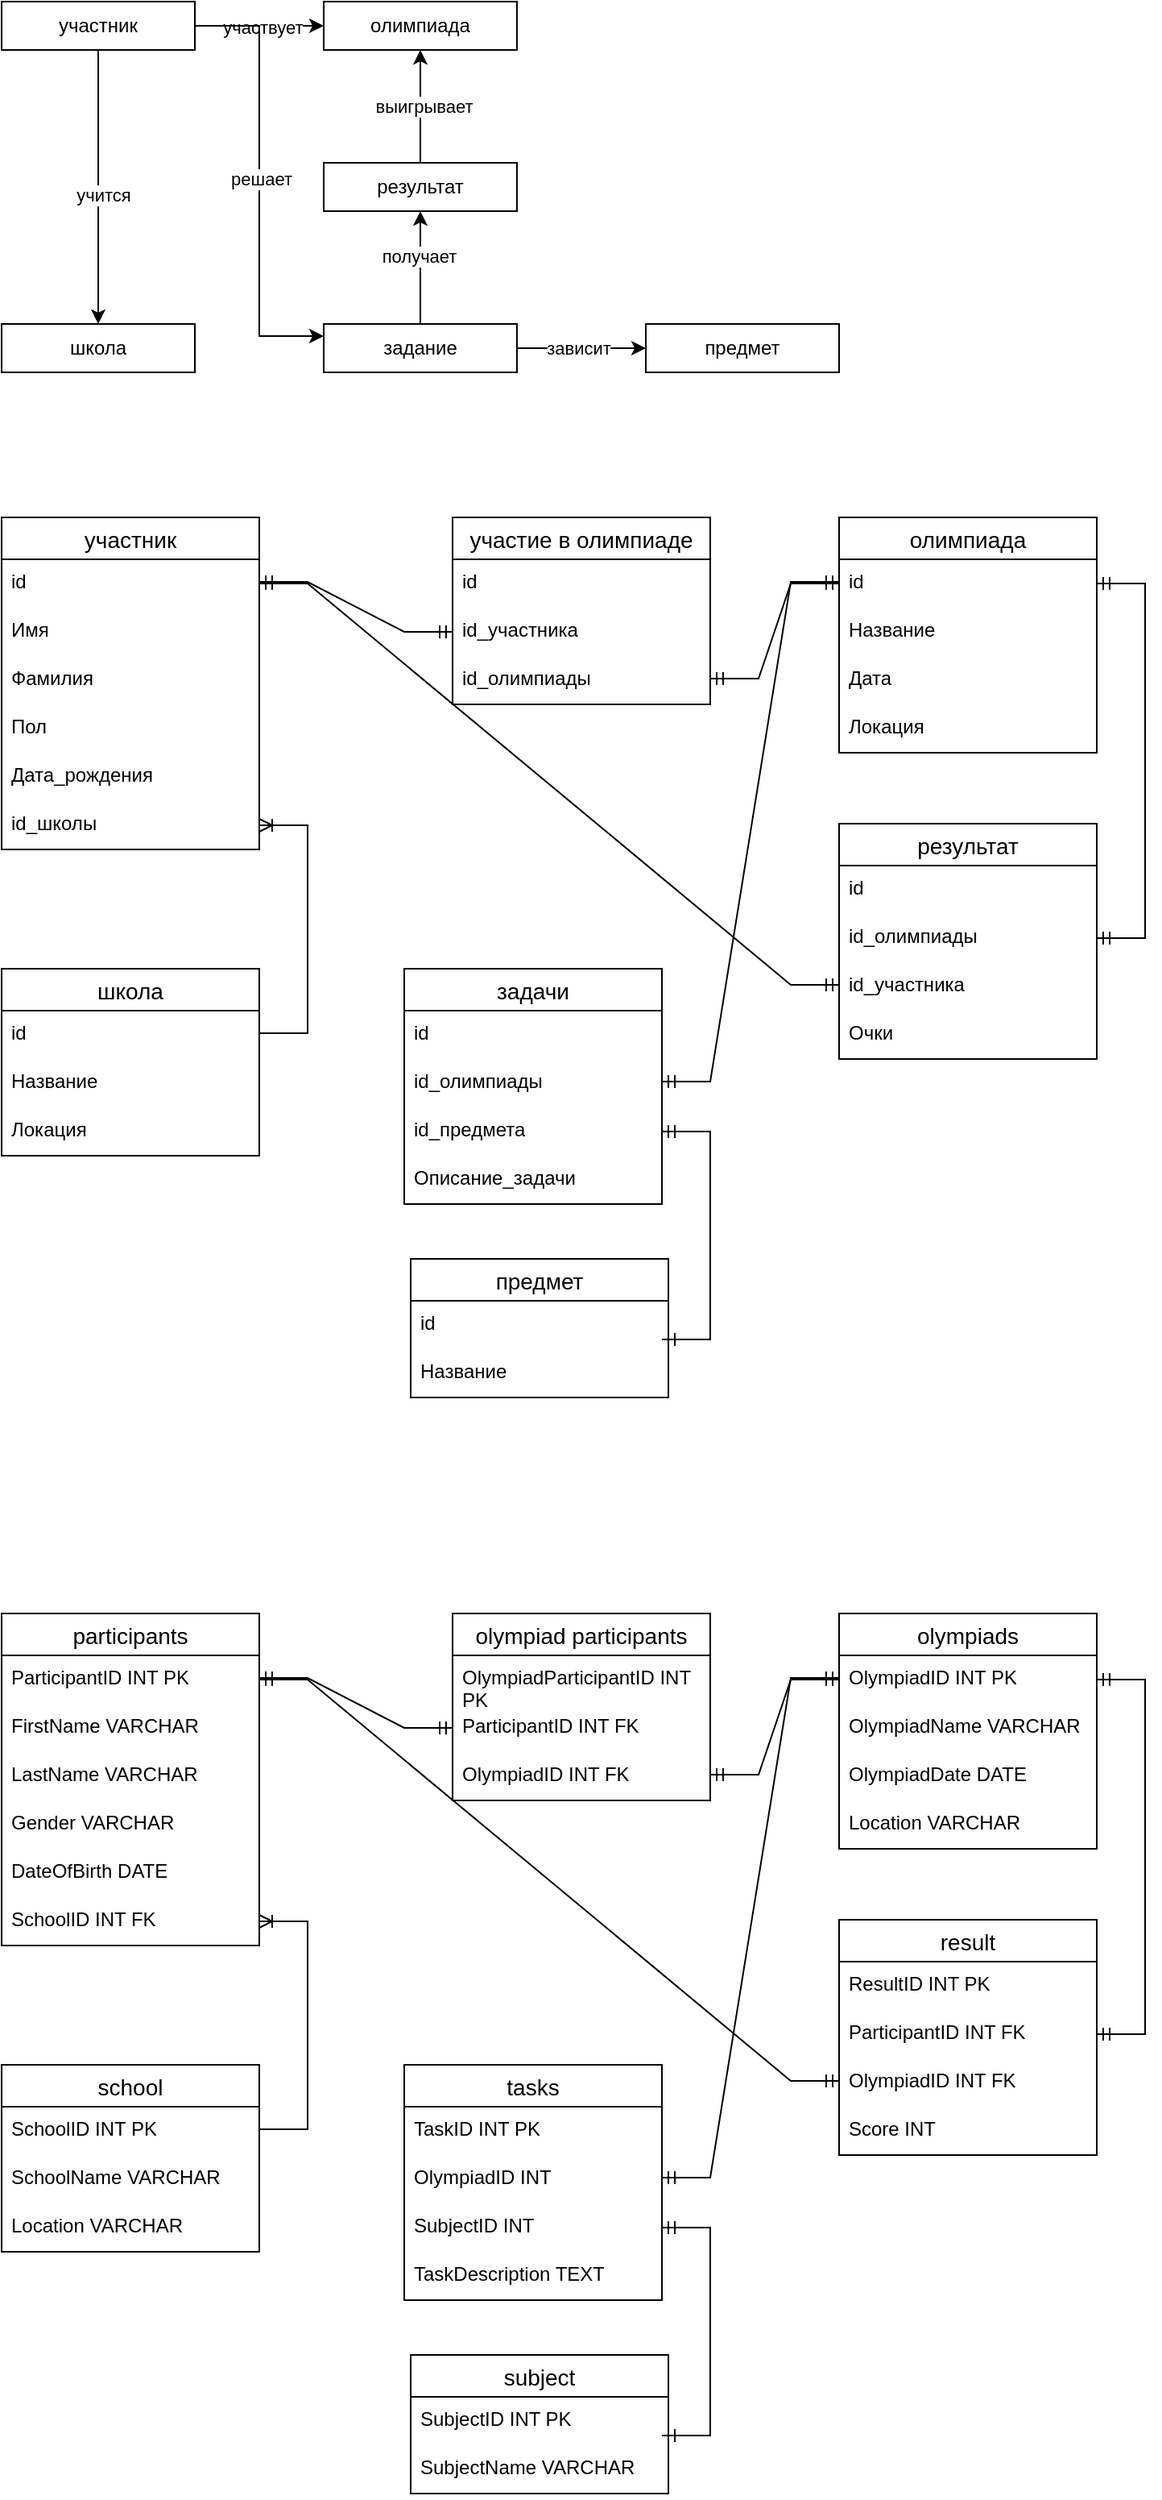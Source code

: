 <mxfile version="23.1.2" type="device">
  <diagram name="Страница — 1" id="LjObUAHS4MkVo4ElMB_0">
    <mxGraphModel dx="808" dy="435" grid="1" gridSize="10" guides="1" tooltips="1" connect="1" arrows="1" fold="1" page="1" pageScale="1" pageWidth="827" pageHeight="1169" math="0" shadow="0">
      <root>
        <mxCell id="0" />
        <mxCell id="1" parent="0" />
        <mxCell id="-zvBbMBCMNew6rsrWVkW-10" style="edgeStyle=orthogonalEdgeStyle;rounded=0;orthogonalLoop=1;jettySize=auto;html=1;entryX=0.5;entryY=0;entryDx=0;entryDy=0;" parent="1" source="-zvBbMBCMNew6rsrWVkW-1" target="-zvBbMBCMNew6rsrWVkW-2" edge="1">
          <mxGeometry relative="1" as="geometry" />
        </mxCell>
        <mxCell id="-zvBbMBCMNew6rsrWVkW-11" value="учится" style="edgeLabel;html=1;align=center;verticalAlign=middle;resizable=0;points=[];" parent="-zvBbMBCMNew6rsrWVkW-10" vertex="1" connectable="0">
          <mxGeometry x="0.056" y="3" relative="1" as="geometry">
            <mxPoint as="offset" />
          </mxGeometry>
        </mxCell>
        <mxCell id="-zvBbMBCMNew6rsrWVkW-12" style="edgeStyle=orthogonalEdgeStyle;rounded=0;orthogonalLoop=1;jettySize=auto;html=1;entryX=0;entryY=0.5;entryDx=0;entryDy=0;" parent="1" source="-zvBbMBCMNew6rsrWVkW-1" target="-zvBbMBCMNew6rsrWVkW-4" edge="1">
          <mxGeometry relative="1" as="geometry" />
        </mxCell>
        <mxCell id="-zvBbMBCMNew6rsrWVkW-13" value="участвует" style="edgeLabel;html=1;align=center;verticalAlign=middle;resizable=0;points=[];" parent="-zvBbMBCMNew6rsrWVkW-12" vertex="1" connectable="0">
          <mxGeometry x="0.045" y="-1" relative="1" as="geometry">
            <mxPoint as="offset" />
          </mxGeometry>
        </mxCell>
        <mxCell id="-zvBbMBCMNew6rsrWVkW-16" style="edgeStyle=orthogonalEdgeStyle;rounded=0;orthogonalLoop=1;jettySize=auto;html=1;entryX=0;entryY=0.25;entryDx=0;entryDy=0;" parent="1" source="-zvBbMBCMNew6rsrWVkW-1" target="-zvBbMBCMNew6rsrWVkW-5" edge="1">
          <mxGeometry relative="1" as="geometry" />
        </mxCell>
        <mxCell id="-zvBbMBCMNew6rsrWVkW-17" value="решает" style="edgeLabel;html=1;align=center;verticalAlign=middle;resizable=0;points=[];" parent="-zvBbMBCMNew6rsrWVkW-16" vertex="1" connectable="0">
          <mxGeometry x="-0.014" y="1" relative="1" as="geometry">
            <mxPoint as="offset" />
          </mxGeometry>
        </mxCell>
        <mxCell id="-zvBbMBCMNew6rsrWVkW-1" value="участник" style="rounded=0;whiteSpace=wrap;html=1;" parent="1" vertex="1">
          <mxGeometry width="120" height="30" as="geometry" />
        </mxCell>
        <mxCell id="-zvBbMBCMNew6rsrWVkW-2" value="школа" style="rounded=0;whiteSpace=wrap;html=1;" parent="1" vertex="1">
          <mxGeometry y="200" width="120" height="30" as="geometry" />
        </mxCell>
        <mxCell id="-zvBbMBCMNew6rsrWVkW-3" value="предмет" style="rounded=0;whiteSpace=wrap;html=1;" parent="1" vertex="1">
          <mxGeometry x="400" y="200" width="120" height="30" as="geometry" />
        </mxCell>
        <mxCell id="-zvBbMBCMNew6rsrWVkW-4" value="олимпиада" style="rounded=0;whiteSpace=wrap;html=1;" parent="1" vertex="1">
          <mxGeometry x="200" width="120" height="30" as="geometry" />
        </mxCell>
        <mxCell id="-zvBbMBCMNew6rsrWVkW-18" style="edgeStyle=orthogonalEdgeStyle;rounded=0;orthogonalLoop=1;jettySize=auto;html=1;entryX=0.5;entryY=1;entryDx=0;entryDy=0;" parent="1" source="-zvBbMBCMNew6rsrWVkW-5" target="-zvBbMBCMNew6rsrWVkW-6" edge="1">
          <mxGeometry relative="1" as="geometry" />
        </mxCell>
        <mxCell id="-zvBbMBCMNew6rsrWVkW-19" value="получает" style="edgeLabel;html=1;align=center;verticalAlign=middle;resizable=0;points=[];" parent="-zvBbMBCMNew6rsrWVkW-18" vertex="1" connectable="0">
          <mxGeometry x="0.208" y="1" relative="1" as="geometry">
            <mxPoint as="offset" />
          </mxGeometry>
        </mxCell>
        <mxCell id="-zvBbMBCMNew6rsrWVkW-22" style="edgeStyle=orthogonalEdgeStyle;rounded=0;orthogonalLoop=1;jettySize=auto;html=1;entryX=0;entryY=0.5;entryDx=0;entryDy=0;" parent="1" source="-zvBbMBCMNew6rsrWVkW-5" target="-zvBbMBCMNew6rsrWVkW-3" edge="1">
          <mxGeometry relative="1" as="geometry" />
        </mxCell>
        <mxCell id="-zvBbMBCMNew6rsrWVkW-23" value="зависит" style="edgeLabel;html=1;align=center;verticalAlign=middle;resizable=0;points=[];" parent="-zvBbMBCMNew6rsrWVkW-22" vertex="1" connectable="0">
          <mxGeometry x="-0.044" relative="1" as="geometry">
            <mxPoint as="offset" />
          </mxGeometry>
        </mxCell>
        <mxCell id="-zvBbMBCMNew6rsrWVkW-5" value="задание" style="rounded=0;whiteSpace=wrap;html=1;" parent="1" vertex="1">
          <mxGeometry x="200" y="200" width="120" height="30" as="geometry" />
        </mxCell>
        <mxCell id="-zvBbMBCMNew6rsrWVkW-20" style="edgeStyle=orthogonalEdgeStyle;rounded=0;orthogonalLoop=1;jettySize=auto;html=1;entryX=0.5;entryY=1;entryDx=0;entryDy=0;" parent="1" source="-zvBbMBCMNew6rsrWVkW-6" target="-zvBbMBCMNew6rsrWVkW-4" edge="1">
          <mxGeometry relative="1" as="geometry" />
        </mxCell>
        <mxCell id="-zvBbMBCMNew6rsrWVkW-21" value="выигрывает" style="edgeLabel;html=1;align=center;verticalAlign=middle;resizable=0;points=[];" parent="-zvBbMBCMNew6rsrWVkW-20" vertex="1" connectable="0">
          <mxGeometry x="0.01" y="-2" relative="1" as="geometry">
            <mxPoint as="offset" />
          </mxGeometry>
        </mxCell>
        <mxCell id="-zvBbMBCMNew6rsrWVkW-6" value="результат" style="rounded=0;whiteSpace=wrap;html=1;" parent="1" vertex="1">
          <mxGeometry x="200" y="100" width="120" height="30" as="geometry" />
        </mxCell>
        <mxCell id="-zvBbMBCMNew6rsrWVkW-27" value="участник" style="swimlane;fontStyle=0;childLayout=stackLayout;horizontal=1;startSize=26;horizontalStack=0;resizeParent=1;resizeParentMax=0;resizeLast=0;collapsible=1;marginBottom=0;align=center;fontSize=14;" parent="1" vertex="1">
          <mxGeometry y="320" width="160" height="206" as="geometry" />
        </mxCell>
        <mxCell id="-zvBbMBCMNew6rsrWVkW-28" value="id" style="text;strokeColor=none;fillColor=none;spacingLeft=4;spacingRight=4;overflow=hidden;rotatable=0;points=[[0,0.5],[1,0.5]];portConstraint=eastwest;fontSize=12;whiteSpace=wrap;html=1;" parent="-zvBbMBCMNew6rsrWVkW-27" vertex="1">
          <mxGeometry y="26" width="160" height="30" as="geometry" />
        </mxCell>
        <mxCell id="-zvBbMBCMNew6rsrWVkW-29" value="Имя" style="text;strokeColor=none;fillColor=none;spacingLeft=4;spacingRight=4;overflow=hidden;rotatable=0;points=[[0,0.5],[1,0.5]];portConstraint=eastwest;fontSize=12;whiteSpace=wrap;html=1;" parent="-zvBbMBCMNew6rsrWVkW-27" vertex="1">
          <mxGeometry y="56" width="160" height="30" as="geometry" />
        </mxCell>
        <mxCell id="-zvBbMBCMNew6rsrWVkW-30" value="Фамилия" style="text;strokeColor=none;fillColor=none;spacingLeft=4;spacingRight=4;overflow=hidden;rotatable=0;points=[[0,0.5],[1,0.5]];portConstraint=eastwest;fontSize=12;whiteSpace=wrap;html=1;" parent="-zvBbMBCMNew6rsrWVkW-27" vertex="1">
          <mxGeometry y="86" width="160" height="30" as="geometry" />
        </mxCell>
        <mxCell id="-zvBbMBCMNew6rsrWVkW-31" value="Пол" style="text;strokeColor=none;fillColor=none;spacingLeft=4;spacingRight=4;overflow=hidden;rotatable=0;points=[[0,0.5],[1,0.5]];portConstraint=eastwest;fontSize=12;whiteSpace=wrap;html=1;" parent="-zvBbMBCMNew6rsrWVkW-27" vertex="1">
          <mxGeometry y="116" width="160" height="30" as="geometry" />
        </mxCell>
        <mxCell id="-zvBbMBCMNew6rsrWVkW-32" value="Дата_рождения" style="text;strokeColor=none;fillColor=none;spacingLeft=4;spacingRight=4;overflow=hidden;rotatable=0;points=[[0,0.5],[1,0.5]];portConstraint=eastwest;fontSize=12;whiteSpace=wrap;html=1;" parent="-zvBbMBCMNew6rsrWVkW-27" vertex="1">
          <mxGeometry y="146" width="160" height="30" as="geometry" />
        </mxCell>
        <mxCell id="-zvBbMBCMNew6rsrWVkW-33" value="id_школы" style="text;strokeColor=none;fillColor=none;spacingLeft=4;spacingRight=4;overflow=hidden;rotatable=0;points=[[0,0.5],[1,0.5]];portConstraint=eastwest;fontSize=12;whiteSpace=wrap;html=1;" parent="-zvBbMBCMNew6rsrWVkW-27" vertex="1">
          <mxGeometry y="176" width="160" height="30" as="geometry" />
        </mxCell>
        <mxCell id="-zvBbMBCMNew6rsrWVkW-34" value="школа" style="swimlane;fontStyle=0;childLayout=stackLayout;horizontal=1;startSize=26;horizontalStack=0;resizeParent=1;resizeParentMax=0;resizeLast=0;collapsible=1;marginBottom=0;align=center;fontSize=14;" parent="1" vertex="1">
          <mxGeometry y="600" width="160" height="116" as="geometry" />
        </mxCell>
        <mxCell id="-zvBbMBCMNew6rsrWVkW-35" value="id" style="text;strokeColor=none;fillColor=none;spacingLeft=4;spacingRight=4;overflow=hidden;rotatable=0;points=[[0,0.5],[1,0.5]];portConstraint=eastwest;fontSize=12;whiteSpace=wrap;html=1;" parent="-zvBbMBCMNew6rsrWVkW-34" vertex="1">
          <mxGeometry y="26" width="160" height="30" as="geometry" />
        </mxCell>
        <mxCell id="-zvBbMBCMNew6rsrWVkW-36" value="Название" style="text;strokeColor=none;fillColor=none;spacingLeft=4;spacingRight=4;overflow=hidden;rotatable=0;points=[[0,0.5],[1,0.5]];portConstraint=eastwest;fontSize=12;whiteSpace=wrap;html=1;" parent="-zvBbMBCMNew6rsrWVkW-34" vertex="1">
          <mxGeometry y="56" width="160" height="30" as="geometry" />
        </mxCell>
        <mxCell id="-zvBbMBCMNew6rsrWVkW-37" value="Локация" style="text;strokeColor=none;fillColor=none;spacingLeft=4;spacingRight=4;overflow=hidden;rotatable=0;points=[[0,0.5],[1,0.5]];portConstraint=eastwest;fontSize=12;whiteSpace=wrap;html=1;" parent="-zvBbMBCMNew6rsrWVkW-34" vertex="1">
          <mxGeometry y="86" width="160" height="30" as="geometry" />
        </mxCell>
        <mxCell id="-zvBbMBCMNew6rsrWVkW-38" value="" style="edgeStyle=entityRelationEdgeStyle;fontSize=12;html=1;endArrow=ERoneToMany;rounded=0;entryX=1;entryY=0.5;entryDx=0;entryDy=0;" parent="1" target="-zvBbMBCMNew6rsrWVkW-33" edge="1">
          <mxGeometry width="100" height="100" relative="1" as="geometry">
            <mxPoint x="160" y="640" as="sourcePoint" />
            <mxPoint x="260" y="540" as="targetPoint" />
          </mxGeometry>
        </mxCell>
        <mxCell id="-zvBbMBCMNew6rsrWVkW-39" value="участие в олимпиаде" style="swimlane;fontStyle=0;childLayout=stackLayout;horizontal=1;startSize=26;horizontalStack=0;resizeParent=1;resizeParentMax=0;resizeLast=0;collapsible=1;marginBottom=0;align=center;fontSize=14;" parent="1" vertex="1">
          <mxGeometry x="280" y="320" width="160" height="116" as="geometry" />
        </mxCell>
        <mxCell id="-zvBbMBCMNew6rsrWVkW-40" value="id" style="text;strokeColor=none;fillColor=none;spacingLeft=4;spacingRight=4;overflow=hidden;rotatable=0;points=[[0,0.5],[1,0.5]];portConstraint=eastwest;fontSize=12;whiteSpace=wrap;html=1;" parent="-zvBbMBCMNew6rsrWVkW-39" vertex="1">
          <mxGeometry y="26" width="160" height="30" as="geometry" />
        </mxCell>
        <mxCell id="-zvBbMBCMNew6rsrWVkW-41" value="id_участника" style="text;strokeColor=none;fillColor=none;spacingLeft=4;spacingRight=4;overflow=hidden;rotatable=0;points=[[0,0.5],[1,0.5]];portConstraint=eastwest;fontSize=12;whiteSpace=wrap;html=1;" parent="-zvBbMBCMNew6rsrWVkW-39" vertex="1">
          <mxGeometry y="56" width="160" height="30" as="geometry" />
        </mxCell>
        <mxCell id="-zvBbMBCMNew6rsrWVkW-42" value="id_олимпиады" style="text;strokeColor=none;fillColor=none;spacingLeft=4;spacingRight=4;overflow=hidden;rotatable=0;points=[[0,0.5],[1,0.5]];portConstraint=eastwest;fontSize=12;whiteSpace=wrap;html=1;" parent="-zvBbMBCMNew6rsrWVkW-39" vertex="1">
          <mxGeometry y="86" width="160" height="30" as="geometry" />
        </mxCell>
        <mxCell id="-zvBbMBCMNew6rsrWVkW-43" value="" style="edgeStyle=entityRelationEdgeStyle;fontSize=12;html=1;endArrow=ERmandOne;startArrow=ERmandOne;rounded=0;entryX=0;entryY=0.5;entryDx=0;entryDy=0;" parent="1" target="-zvBbMBCMNew6rsrWVkW-41" edge="1">
          <mxGeometry width="100" height="100" relative="1" as="geometry">
            <mxPoint x="160" y="360" as="sourcePoint" />
            <mxPoint x="260" y="260" as="targetPoint" />
            <Array as="points">
              <mxPoint x="180" y="320" />
            </Array>
          </mxGeometry>
        </mxCell>
        <mxCell id="-zvBbMBCMNew6rsrWVkW-44" value="олимпиада" style="swimlane;fontStyle=0;childLayout=stackLayout;horizontal=1;startSize=26;horizontalStack=0;resizeParent=1;resizeParentMax=0;resizeLast=0;collapsible=1;marginBottom=0;align=center;fontSize=14;" parent="1" vertex="1">
          <mxGeometry x="520" y="320" width="160" height="146" as="geometry" />
        </mxCell>
        <mxCell id="-zvBbMBCMNew6rsrWVkW-45" value="id" style="text;strokeColor=none;fillColor=none;spacingLeft=4;spacingRight=4;overflow=hidden;rotatable=0;points=[[0,0.5],[1,0.5]];portConstraint=eastwest;fontSize=12;whiteSpace=wrap;html=1;" parent="-zvBbMBCMNew6rsrWVkW-44" vertex="1">
          <mxGeometry y="26" width="160" height="30" as="geometry" />
        </mxCell>
        <mxCell id="-zvBbMBCMNew6rsrWVkW-46" value="Название" style="text;strokeColor=none;fillColor=none;spacingLeft=4;spacingRight=4;overflow=hidden;rotatable=0;points=[[0,0.5],[1,0.5]];portConstraint=eastwest;fontSize=12;whiteSpace=wrap;html=1;" parent="-zvBbMBCMNew6rsrWVkW-44" vertex="1">
          <mxGeometry y="56" width="160" height="30" as="geometry" />
        </mxCell>
        <mxCell id="-zvBbMBCMNew6rsrWVkW-47" value="Дата" style="text;strokeColor=none;fillColor=none;spacingLeft=4;spacingRight=4;overflow=hidden;rotatable=0;points=[[0,0.5],[1,0.5]];portConstraint=eastwest;fontSize=12;whiteSpace=wrap;html=1;" parent="-zvBbMBCMNew6rsrWVkW-44" vertex="1">
          <mxGeometry y="86" width="160" height="30" as="geometry" />
        </mxCell>
        <mxCell id="-zvBbMBCMNew6rsrWVkW-48" value="Локация" style="text;strokeColor=none;fillColor=none;spacingLeft=4;spacingRight=4;overflow=hidden;rotatable=0;points=[[0,0.5],[1,0.5]];portConstraint=eastwest;fontSize=12;whiteSpace=wrap;html=1;" parent="-zvBbMBCMNew6rsrWVkW-44" vertex="1">
          <mxGeometry y="116" width="160" height="30" as="geometry" />
        </mxCell>
        <mxCell id="-zvBbMBCMNew6rsrWVkW-49" value="" style="edgeStyle=entityRelationEdgeStyle;fontSize=12;html=1;endArrow=ERmandOne;startArrow=ERmandOne;rounded=0;entryX=0;entryY=0.5;entryDx=0;entryDy=0;" parent="1" target="-zvBbMBCMNew6rsrWVkW-45" edge="1">
          <mxGeometry width="100" height="100" relative="1" as="geometry">
            <mxPoint x="440" y="420" as="sourcePoint" />
            <mxPoint x="540" y="320" as="targetPoint" />
          </mxGeometry>
        </mxCell>
        <mxCell id="-zvBbMBCMNew6rsrWVkW-50" value="результат" style="swimlane;fontStyle=0;childLayout=stackLayout;horizontal=1;startSize=26;horizontalStack=0;resizeParent=1;resizeParentMax=0;resizeLast=0;collapsible=1;marginBottom=0;align=center;fontSize=14;" parent="1" vertex="1">
          <mxGeometry x="520" y="510" width="160" height="146" as="geometry" />
        </mxCell>
        <mxCell id="-zvBbMBCMNew6rsrWVkW-51" value="id" style="text;strokeColor=none;fillColor=none;spacingLeft=4;spacingRight=4;overflow=hidden;rotatable=0;points=[[0,0.5],[1,0.5]];portConstraint=eastwest;fontSize=12;whiteSpace=wrap;html=1;" parent="-zvBbMBCMNew6rsrWVkW-50" vertex="1">
          <mxGeometry y="26" width="160" height="30" as="geometry" />
        </mxCell>
        <mxCell id="-zvBbMBCMNew6rsrWVkW-52" value="id_олимпиады" style="text;strokeColor=none;fillColor=none;spacingLeft=4;spacingRight=4;overflow=hidden;rotatable=0;points=[[0,0.5],[1,0.5]];portConstraint=eastwest;fontSize=12;whiteSpace=wrap;html=1;" parent="-zvBbMBCMNew6rsrWVkW-50" vertex="1">
          <mxGeometry y="56" width="160" height="30" as="geometry" />
        </mxCell>
        <mxCell id="-zvBbMBCMNew6rsrWVkW-53" value="id_участника" style="text;strokeColor=none;fillColor=none;spacingLeft=4;spacingRight=4;overflow=hidden;rotatable=0;points=[[0,0.5],[1,0.5]];portConstraint=eastwest;fontSize=12;whiteSpace=wrap;html=1;" parent="-zvBbMBCMNew6rsrWVkW-50" vertex="1">
          <mxGeometry y="86" width="160" height="30" as="geometry" />
        </mxCell>
        <mxCell id="-zvBbMBCMNew6rsrWVkW-54" value="Очки" style="text;strokeColor=none;fillColor=none;spacingLeft=4;spacingRight=4;overflow=hidden;rotatable=0;points=[[0,0.5],[1,0.5]];portConstraint=eastwest;fontSize=12;whiteSpace=wrap;html=1;" parent="-zvBbMBCMNew6rsrWVkW-50" vertex="1">
          <mxGeometry y="116" width="160" height="30" as="geometry" />
        </mxCell>
        <mxCell id="-zvBbMBCMNew6rsrWVkW-56" value="" style="edgeStyle=entityRelationEdgeStyle;fontSize=12;html=1;endArrow=ERmandOne;startArrow=ERmandOne;rounded=0;entryX=1;entryY=0.5;entryDx=0;entryDy=0;exitX=1;exitY=0.5;exitDx=0;exitDy=0;" parent="1" source="-zvBbMBCMNew6rsrWVkW-52" target="-zvBbMBCMNew6rsrWVkW-45" edge="1">
          <mxGeometry width="100" height="100" relative="1" as="geometry">
            <mxPoint x="680" y="550" as="sourcePoint" />
            <mxPoint x="780" y="450" as="targetPoint" />
          </mxGeometry>
        </mxCell>
        <mxCell id="-zvBbMBCMNew6rsrWVkW-57" value="" style="edgeStyle=entityRelationEdgeStyle;fontSize=12;html=1;endArrow=ERmandOne;startArrow=ERmandOne;rounded=0;exitX=1;exitY=0.5;exitDx=0;exitDy=0;" parent="1" source="-zvBbMBCMNew6rsrWVkW-28" edge="1">
          <mxGeometry width="100" height="100" relative="1" as="geometry">
            <mxPoint x="210" y="460" as="sourcePoint" />
            <mxPoint x="520" y="610" as="targetPoint" />
          </mxGeometry>
        </mxCell>
        <mxCell id="-zvBbMBCMNew6rsrWVkW-58" value="задачи" style="swimlane;fontStyle=0;childLayout=stackLayout;horizontal=1;startSize=26;horizontalStack=0;resizeParent=1;resizeParentMax=0;resizeLast=0;collapsible=1;marginBottom=0;align=center;fontSize=14;" parent="1" vertex="1">
          <mxGeometry x="250" y="600" width="160" height="146" as="geometry" />
        </mxCell>
        <mxCell id="-zvBbMBCMNew6rsrWVkW-59" value="id" style="text;strokeColor=none;fillColor=none;spacingLeft=4;spacingRight=4;overflow=hidden;rotatable=0;points=[[0,0.5],[1,0.5]];portConstraint=eastwest;fontSize=12;whiteSpace=wrap;html=1;" parent="-zvBbMBCMNew6rsrWVkW-58" vertex="1">
          <mxGeometry y="26" width="160" height="30" as="geometry" />
        </mxCell>
        <mxCell id="-zvBbMBCMNew6rsrWVkW-60" value="id_олимпиады" style="text;strokeColor=none;fillColor=none;spacingLeft=4;spacingRight=4;overflow=hidden;rotatable=0;points=[[0,0.5],[1,0.5]];portConstraint=eastwest;fontSize=12;whiteSpace=wrap;html=1;" parent="-zvBbMBCMNew6rsrWVkW-58" vertex="1">
          <mxGeometry y="56" width="160" height="30" as="geometry" />
        </mxCell>
        <mxCell id="-zvBbMBCMNew6rsrWVkW-61" value="id_предмета" style="text;strokeColor=none;fillColor=none;spacingLeft=4;spacingRight=4;overflow=hidden;rotatable=0;points=[[0,0.5],[1,0.5]];portConstraint=eastwest;fontSize=12;whiteSpace=wrap;html=1;" parent="-zvBbMBCMNew6rsrWVkW-58" vertex="1">
          <mxGeometry y="86" width="160" height="30" as="geometry" />
        </mxCell>
        <mxCell id="-zvBbMBCMNew6rsrWVkW-62" value="Описание_задачи" style="text;strokeColor=none;fillColor=none;spacingLeft=4;spacingRight=4;overflow=hidden;rotatable=0;points=[[0,0.5],[1,0.5]];portConstraint=eastwest;fontSize=12;whiteSpace=wrap;html=1;" parent="-zvBbMBCMNew6rsrWVkW-58" vertex="1">
          <mxGeometry y="116" width="160" height="30" as="geometry" />
        </mxCell>
        <mxCell id="-zvBbMBCMNew6rsrWVkW-63" value="предмет" style="swimlane;fontStyle=0;childLayout=stackLayout;horizontal=1;startSize=26;horizontalStack=0;resizeParent=1;resizeParentMax=0;resizeLast=0;collapsible=1;marginBottom=0;align=center;fontSize=14;absoluteArcSize=0;noLabel=0;portConstraintRotation=0;snapToPoint=0;backgroundOutline=0;autosize=0;treeFolding=0;treeMoving=0;moveCells=0;enumerate=0;glass=0;flipH=0;flipV=0;rounded=0;fixDash=0;shadow=0;" parent="1" vertex="1">
          <mxGeometry x="254" y="780" width="160" height="86" as="geometry" />
        </mxCell>
        <mxCell id="-zvBbMBCMNew6rsrWVkW-64" value="id" style="text;strokeColor=none;fillColor=none;spacingLeft=4;spacingRight=4;overflow=hidden;rotatable=0;points=[[0,0.5],[1,0.5]];portConstraint=eastwest;fontSize=12;whiteSpace=wrap;html=1;" parent="-zvBbMBCMNew6rsrWVkW-63" vertex="1">
          <mxGeometry y="26" width="160" height="30" as="geometry" />
        </mxCell>
        <mxCell id="-zvBbMBCMNew6rsrWVkW-65" value="Название" style="text;strokeColor=none;fillColor=none;spacingLeft=4;spacingRight=4;overflow=hidden;rotatable=0;points=[[0,0.5],[1,0.5]];portConstraint=eastwest;fontSize=12;whiteSpace=wrap;html=1;" parent="-zvBbMBCMNew6rsrWVkW-63" vertex="1">
          <mxGeometry y="56" width="160" height="30" as="geometry" />
        </mxCell>
        <mxCell id="-zvBbMBCMNew6rsrWVkW-67" value="" style="edgeStyle=entityRelationEdgeStyle;fontSize=12;html=1;endArrow=ERmandOne;startArrow=ERmandOne;rounded=0;entryX=1;entryY=0.5;entryDx=0;entryDy=0;" parent="1" target="-zvBbMBCMNew6rsrWVkW-61" edge="1">
          <mxGeometry width="100" height="100" relative="1" as="geometry">
            <mxPoint x="410" y="830" as="sourcePoint" />
            <mxPoint x="510" y="730" as="targetPoint" />
          </mxGeometry>
        </mxCell>
        <mxCell id="-zvBbMBCMNew6rsrWVkW-68" value="" style="edgeStyle=entityRelationEdgeStyle;fontSize=12;html=1;endArrow=ERmandOne;startArrow=ERmandOne;rounded=0;" parent="1" edge="1">
          <mxGeometry width="100" height="100" relative="1" as="geometry">
            <mxPoint x="410" y="670" as="sourcePoint" />
            <mxPoint x="520" y="360" as="targetPoint" />
          </mxGeometry>
        </mxCell>
        <mxCell id="zCnLOD8qJ7LbZl7g0fxA-56" value="participants" style="swimlane;fontStyle=0;childLayout=stackLayout;horizontal=1;startSize=26;horizontalStack=0;resizeParent=1;resizeParentMax=0;resizeLast=0;collapsible=1;marginBottom=0;align=center;fontSize=14;" vertex="1" parent="1">
          <mxGeometry y="1000" width="160" height="206" as="geometry" />
        </mxCell>
        <mxCell id="zCnLOD8qJ7LbZl7g0fxA-57" value="ParticipantID INT PK" style="text;strokeColor=none;fillColor=none;spacingLeft=4;spacingRight=4;overflow=hidden;rotatable=0;points=[[0,0.5],[1,0.5]];portConstraint=eastwest;fontSize=12;whiteSpace=wrap;html=1;" vertex="1" parent="zCnLOD8qJ7LbZl7g0fxA-56">
          <mxGeometry y="26" width="160" height="30" as="geometry" />
        </mxCell>
        <mxCell id="zCnLOD8qJ7LbZl7g0fxA-58" value="FirstName VARCHAR" style="text;strokeColor=none;fillColor=none;spacingLeft=4;spacingRight=4;overflow=hidden;rotatable=0;points=[[0,0.5],[1,0.5]];portConstraint=eastwest;fontSize=12;whiteSpace=wrap;html=1;" vertex="1" parent="zCnLOD8qJ7LbZl7g0fxA-56">
          <mxGeometry y="56" width="160" height="30" as="geometry" />
        </mxCell>
        <mxCell id="zCnLOD8qJ7LbZl7g0fxA-59" value="LastName VARCHAR" style="text;strokeColor=none;fillColor=none;spacingLeft=4;spacingRight=4;overflow=hidden;rotatable=0;points=[[0,0.5],[1,0.5]];portConstraint=eastwest;fontSize=12;whiteSpace=wrap;html=1;" vertex="1" parent="zCnLOD8qJ7LbZl7g0fxA-56">
          <mxGeometry y="86" width="160" height="30" as="geometry" />
        </mxCell>
        <mxCell id="zCnLOD8qJ7LbZl7g0fxA-60" value="Gender VARCHAR" style="text;strokeColor=none;fillColor=none;spacingLeft=4;spacingRight=4;overflow=hidden;rotatable=0;points=[[0,0.5],[1,0.5]];portConstraint=eastwest;fontSize=12;whiteSpace=wrap;html=1;" vertex="1" parent="zCnLOD8qJ7LbZl7g0fxA-56">
          <mxGeometry y="116" width="160" height="30" as="geometry" />
        </mxCell>
        <mxCell id="zCnLOD8qJ7LbZl7g0fxA-61" value="DateOfBirth DATE" style="text;strokeColor=none;fillColor=none;spacingLeft=4;spacingRight=4;overflow=hidden;rotatable=0;points=[[0,0.5],[1,0.5]];portConstraint=eastwest;fontSize=12;whiteSpace=wrap;html=1;" vertex="1" parent="zCnLOD8qJ7LbZl7g0fxA-56">
          <mxGeometry y="146" width="160" height="30" as="geometry" />
        </mxCell>
        <mxCell id="zCnLOD8qJ7LbZl7g0fxA-62" value="SchoolID INT FK" style="text;strokeColor=none;fillColor=none;spacingLeft=4;spacingRight=4;overflow=hidden;rotatable=0;points=[[0,0.5],[1,0.5]];portConstraint=eastwest;fontSize=12;whiteSpace=wrap;html=1;" vertex="1" parent="zCnLOD8qJ7LbZl7g0fxA-56">
          <mxGeometry y="176" width="160" height="30" as="geometry" />
        </mxCell>
        <mxCell id="zCnLOD8qJ7LbZl7g0fxA-63" value="school" style="swimlane;fontStyle=0;childLayout=stackLayout;horizontal=1;startSize=26;horizontalStack=0;resizeParent=1;resizeParentMax=0;resizeLast=0;collapsible=1;marginBottom=0;align=center;fontSize=14;" vertex="1" parent="1">
          <mxGeometry y="1280" width="160" height="116" as="geometry" />
        </mxCell>
        <mxCell id="zCnLOD8qJ7LbZl7g0fxA-64" value="SchoolID INT PK" style="text;strokeColor=none;fillColor=none;spacingLeft=4;spacingRight=4;overflow=hidden;rotatable=0;points=[[0,0.5],[1,0.5]];portConstraint=eastwest;fontSize=12;whiteSpace=wrap;html=1;" vertex="1" parent="zCnLOD8qJ7LbZl7g0fxA-63">
          <mxGeometry y="26" width="160" height="30" as="geometry" />
        </mxCell>
        <mxCell id="zCnLOD8qJ7LbZl7g0fxA-65" value="SchoolName VARCHAR" style="text;strokeColor=none;fillColor=none;spacingLeft=4;spacingRight=4;overflow=hidden;rotatable=0;points=[[0,0.5],[1,0.5]];portConstraint=eastwest;fontSize=12;whiteSpace=wrap;html=1;" vertex="1" parent="zCnLOD8qJ7LbZl7g0fxA-63">
          <mxGeometry y="56" width="160" height="30" as="geometry" />
        </mxCell>
        <mxCell id="zCnLOD8qJ7LbZl7g0fxA-66" value="Location VARCHAR" style="text;strokeColor=none;fillColor=none;spacingLeft=4;spacingRight=4;overflow=hidden;rotatable=0;points=[[0,0.5],[1,0.5]];portConstraint=eastwest;fontSize=12;whiteSpace=wrap;html=1;" vertex="1" parent="zCnLOD8qJ7LbZl7g0fxA-63">
          <mxGeometry y="86" width="160" height="30" as="geometry" />
        </mxCell>
        <mxCell id="zCnLOD8qJ7LbZl7g0fxA-67" value="" style="edgeStyle=entityRelationEdgeStyle;fontSize=12;html=1;endArrow=ERoneToMany;rounded=0;entryX=1;entryY=0.5;entryDx=0;entryDy=0;" edge="1" parent="1" target="zCnLOD8qJ7LbZl7g0fxA-62">
          <mxGeometry width="100" height="100" relative="1" as="geometry">
            <mxPoint x="160" y="1320" as="sourcePoint" />
            <mxPoint x="260" y="1220" as="targetPoint" />
          </mxGeometry>
        </mxCell>
        <mxCell id="zCnLOD8qJ7LbZl7g0fxA-68" value="olympiad participants" style="swimlane;fontStyle=0;childLayout=stackLayout;horizontal=1;startSize=26;horizontalStack=0;resizeParent=1;resizeParentMax=0;resizeLast=0;collapsible=1;marginBottom=0;align=center;fontSize=14;" vertex="1" parent="1">
          <mxGeometry x="280" y="1000" width="160" height="116" as="geometry" />
        </mxCell>
        <mxCell id="zCnLOD8qJ7LbZl7g0fxA-69" value="OlympiadParticipantID INT PK" style="text;strokeColor=none;fillColor=none;spacingLeft=4;spacingRight=4;overflow=hidden;rotatable=0;points=[[0,0.5],[1,0.5]];portConstraint=eastwest;fontSize=12;whiteSpace=wrap;html=1;" vertex="1" parent="zCnLOD8qJ7LbZl7g0fxA-68">
          <mxGeometry y="26" width="160" height="30" as="geometry" />
        </mxCell>
        <mxCell id="zCnLOD8qJ7LbZl7g0fxA-70" value="ParticipantID INT FK" style="text;strokeColor=none;fillColor=none;spacingLeft=4;spacingRight=4;overflow=hidden;rotatable=0;points=[[0,0.5],[1,0.5]];portConstraint=eastwest;fontSize=12;whiteSpace=wrap;html=1;" vertex="1" parent="zCnLOD8qJ7LbZl7g0fxA-68">
          <mxGeometry y="56" width="160" height="30" as="geometry" />
        </mxCell>
        <mxCell id="zCnLOD8qJ7LbZl7g0fxA-71" value="OlympiadID INT FK" style="text;strokeColor=none;fillColor=none;spacingLeft=4;spacingRight=4;overflow=hidden;rotatable=0;points=[[0,0.5],[1,0.5]];portConstraint=eastwest;fontSize=12;whiteSpace=wrap;html=1;" vertex="1" parent="zCnLOD8qJ7LbZl7g0fxA-68">
          <mxGeometry y="86" width="160" height="30" as="geometry" />
        </mxCell>
        <mxCell id="zCnLOD8qJ7LbZl7g0fxA-72" value="" style="edgeStyle=entityRelationEdgeStyle;fontSize=12;html=1;endArrow=ERmandOne;startArrow=ERmandOne;rounded=0;entryX=0;entryY=0.5;entryDx=0;entryDy=0;" edge="1" parent="1" target="zCnLOD8qJ7LbZl7g0fxA-70">
          <mxGeometry width="100" height="100" relative="1" as="geometry">
            <mxPoint x="160" y="1040" as="sourcePoint" />
            <mxPoint x="260" y="940" as="targetPoint" />
            <Array as="points">
              <mxPoint x="180" y="1000" />
            </Array>
          </mxGeometry>
        </mxCell>
        <mxCell id="zCnLOD8qJ7LbZl7g0fxA-73" value="olympiads" style="swimlane;fontStyle=0;childLayout=stackLayout;horizontal=1;startSize=26;horizontalStack=0;resizeParent=1;resizeParentMax=0;resizeLast=0;collapsible=1;marginBottom=0;align=center;fontSize=14;" vertex="1" parent="1">
          <mxGeometry x="520" y="1000" width="160" height="146" as="geometry" />
        </mxCell>
        <mxCell id="zCnLOD8qJ7LbZl7g0fxA-74" value="OlympiadID INT PK" style="text;strokeColor=none;fillColor=none;spacingLeft=4;spacingRight=4;overflow=hidden;rotatable=0;points=[[0,0.5],[1,0.5]];portConstraint=eastwest;fontSize=12;whiteSpace=wrap;html=1;" vertex="1" parent="zCnLOD8qJ7LbZl7g0fxA-73">
          <mxGeometry y="26" width="160" height="30" as="geometry" />
        </mxCell>
        <mxCell id="zCnLOD8qJ7LbZl7g0fxA-75" value="OlympiadName VARCHAR" style="text;strokeColor=none;fillColor=none;spacingLeft=4;spacingRight=4;overflow=hidden;rotatable=0;points=[[0,0.5],[1,0.5]];portConstraint=eastwest;fontSize=12;whiteSpace=wrap;html=1;" vertex="1" parent="zCnLOD8qJ7LbZl7g0fxA-73">
          <mxGeometry y="56" width="160" height="30" as="geometry" />
        </mxCell>
        <mxCell id="zCnLOD8qJ7LbZl7g0fxA-76" value="OlympiadDate DATE" style="text;strokeColor=none;fillColor=none;spacingLeft=4;spacingRight=4;overflow=hidden;rotatable=0;points=[[0,0.5],[1,0.5]];portConstraint=eastwest;fontSize=12;whiteSpace=wrap;html=1;" vertex="1" parent="zCnLOD8qJ7LbZl7g0fxA-73">
          <mxGeometry y="86" width="160" height="30" as="geometry" />
        </mxCell>
        <mxCell id="zCnLOD8qJ7LbZl7g0fxA-77" value="Location VARCHAR" style="text;strokeColor=none;fillColor=none;spacingLeft=4;spacingRight=4;overflow=hidden;rotatable=0;points=[[0,0.5],[1,0.5]];portConstraint=eastwest;fontSize=12;whiteSpace=wrap;html=1;" vertex="1" parent="zCnLOD8qJ7LbZl7g0fxA-73">
          <mxGeometry y="116" width="160" height="30" as="geometry" />
        </mxCell>
        <mxCell id="zCnLOD8qJ7LbZl7g0fxA-78" value="" style="edgeStyle=entityRelationEdgeStyle;fontSize=12;html=1;endArrow=ERmandOne;startArrow=ERmandOne;rounded=0;entryX=0;entryY=0.5;entryDx=0;entryDy=0;" edge="1" parent="1" target="zCnLOD8qJ7LbZl7g0fxA-74">
          <mxGeometry width="100" height="100" relative="1" as="geometry">
            <mxPoint x="440" y="1100" as="sourcePoint" />
            <mxPoint x="540" y="1000" as="targetPoint" />
          </mxGeometry>
        </mxCell>
        <mxCell id="zCnLOD8qJ7LbZl7g0fxA-79" value="result" style="swimlane;fontStyle=0;childLayout=stackLayout;horizontal=1;startSize=26;horizontalStack=0;resizeParent=1;resizeParentMax=0;resizeLast=0;collapsible=1;marginBottom=0;align=center;fontSize=14;" vertex="1" parent="1">
          <mxGeometry x="520" y="1190" width="160" height="146" as="geometry" />
        </mxCell>
        <mxCell id="zCnLOD8qJ7LbZl7g0fxA-80" value="ResultID INT PK" style="text;strokeColor=none;fillColor=none;spacingLeft=4;spacingRight=4;overflow=hidden;rotatable=0;points=[[0,0.5],[1,0.5]];portConstraint=eastwest;fontSize=12;whiteSpace=wrap;html=1;" vertex="1" parent="zCnLOD8qJ7LbZl7g0fxA-79">
          <mxGeometry y="26" width="160" height="30" as="geometry" />
        </mxCell>
        <mxCell id="zCnLOD8qJ7LbZl7g0fxA-81" value="ParticipantID INT FK" style="text;strokeColor=none;fillColor=none;spacingLeft=4;spacingRight=4;overflow=hidden;rotatable=0;points=[[0,0.5],[1,0.5]];portConstraint=eastwest;fontSize=12;whiteSpace=wrap;html=1;" vertex="1" parent="zCnLOD8qJ7LbZl7g0fxA-79">
          <mxGeometry y="56" width="160" height="30" as="geometry" />
        </mxCell>
        <mxCell id="zCnLOD8qJ7LbZl7g0fxA-82" value="OlympiadID INT FK" style="text;strokeColor=none;fillColor=none;spacingLeft=4;spacingRight=4;overflow=hidden;rotatable=0;points=[[0,0.5],[1,0.5]];portConstraint=eastwest;fontSize=12;whiteSpace=wrap;html=1;" vertex="1" parent="zCnLOD8qJ7LbZl7g0fxA-79">
          <mxGeometry y="86" width="160" height="30" as="geometry" />
        </mxCell>
        <mxCell id="zCnLOD8qJ7LbZl7g0fxA-83" value="Score INT" style="text;strokeColor=none;fillColor=none;spacingLeft=4;spacingRight=4;overflow=hidden;rotatable=0;points=[[0,0.5],[1,0.5]];portConstraint=eastwest;fontSize=12;whiteSpace=wrap;html=1;" vertex="1" parent="zCnLOD8qJ7LbZl7g0fxA-79">
          <mxGeometry y="116" width="160" height="30" as="geometry" />
        </mxCell>
        <mxCell id="zCnLOD8qJ7LbZl7g0fxA-84" value="" style="edgeStyle=entityRelationEdgeStyle;fontSize=12;html=1;endArrow=ERmandOne;startArrow=ERmandOne;rounded=0;entryX=1;entryY=0.5;entryDx=0;entryDy=0;exitX=1;exitY=0.5;exitDx=0;exitDy=0;" edge="1" parent="1" source="zCnLOD8qJ7LbZl7g0fxA-81" target="zCnLOD8qJ7LbZl7g0fxA-74">
          <mxGeometry width="100" height="100" relative="1" as="geometry">
            <mxPoint x="680" y="1230" as="sourcePoint" />
            <mxPoint x="780" y="1130" as="targetPoint" />
          </mxGeometry>
        </mxCell>
        <mxCell id="zCnLOD8qJ7LbZl7g0fxA-85" value="" style="edgeStyle=entityRelationEdgeStyle;fontSize=12;html=1;endArrow=ERmandOne;startArrow=ERmandOne;rounded=0;exitX=1;exitY=0.5;exitDx=0;exitDy=0;" edge="1" parent="1" source="zCnLOD8qJ7LbZl7g0fxA-57">
          <mxGeometry width="100" height="100" relative="1" as="geometry">
            <mxPoint x="210" y="1140" as="sourcePoint" />
            <mxPoint x="520" y="1290" as="targetPoint" />
          </mxGeometry>
        </mxCell>
        <mxCell id="zCnLOD8qJ7LbZl7g0fxA-86" value="tasks" style="swimlane;fontStyle=0;childLayout=stackLayout;horizontal=1;startSize=26;horizontalStack=0;resizeParent=1;resizeParentMax=0;resizeLast=0;collapsible=1;marginBottom=0;align=center;fontSize=14;" vertex="1" parent="1">
          <mxGeometry x="250" y="1280" width="160" height="146" as="geometry" />
        </mxCell>
        <mxCell id="zCnLOD8qJ7LbZl7g0fxA-87" value="TaskID INT PK" style="text;strokeColor=none;fillColor=none;spacingLeft=4;spacingRight=4;overflow=hidden;rotatable=0;points=[[0,0.5],[1,0.5]];portConstraint=eastwest;fontSize=12;whiteSpace=wrap;html=1;" vertex="1" parent="zCnLOD8qJ7LbZl7g0fxA-86">
          <mxGeometry y="26" width="160" height="30" as="geometry" />
        </mxCell>
        <mxCell id="zCnLOD8qJ7LbZl7g0fxA-88" value="OlympiadID INT" style="text;strokeColor=none;fillColor=none;spacingLeft=4;spacingRight=4;overflow=hidden;rotatable=0;points=[[0,0.5],[1,0.5]];portConstraint=eastwest;fontSize=12;whiteSpace=wrap;html=1;" vertex="1" parent="zCnLOD8qJ7LbZl7g0fxA-86">
          <mxGeometry y="56" width="160" height="30" as="geometry" />
        </mxCell>
        <mxCell id="zCnLOD8qJ7LbZl7g0fxA-89" value="SubjectID INT" style="text;strokeColor=none;fillColor=none;spacingLeft=4;spacingRight=4;overflow=hidden;rotatable=0;points=[[0,0.5],[1,0.5]];portConstraint=eastwest;fontSize=12;whiteSpace=wrap;html=1;" vertex="1" parent="zCnLOD8qJ7LbZl7g0fxA-86">
          <mxGeometry y="86" width="160" height="30" as="geometry" />
        </mxCell>
        <mxCell id="zCnLOD8qJ7LbZl7g0fxA-90" value="TaskDescription TEXT" style="text;strokeColor=none;fillColor=none;spacingLeft=4;spacingRight=4;overflow=hidden;rotatable=0;points=[[0,0.5],[1,0.5]];portConstraint=eastwest;fontSize=12;whiteSpace=wrap;html=1;" vertex="1" parent="zCnLOD8qJ7LbZl7g0fxA-86">
          <mxGeometry y="116" width="160" height="30" as="geometry" />
        </mxCell>
        <mxCell id="zCnLOD8qJ7LbZl7g0fxA-91" value="subject" style="swimlane;fontStyle=0;childLayout=stackLayout;horizontal=1;startSize=26;horizontalStack=0;resizeParent=1;resizeParentMax=0;resizeLast=0;collapsible=1;marginBottom=0;align=center;fontSize=14;absoluteArcSize=0;noLabel=0;portConstraintRotation=0;snapToPoint=0;backgroundOutline=0;autosize=0;treeFolding=0;treeMoving=0;moveCells=0;enumerate=0;glass=0;flipH=0;flipV=0;rounded=0;fixDash=0;shadow=0;" vertex="1" parent="1">
          <mxGeometry x="254" y="1460" width="160" height="86" as="geometry" />
        </mxCell>
        <mxCell id="zCnLOD8qJ7LbZl7g0fxA-92" value="SubjectID INT PK" style="text;strokeColor=none;fillColor=none;spacingLeft=4;spacingRight=4;overflow=hidden;rotatable=0;points=[[0,0.5],[1,0.5]];portConstraint=eastwest;fontSize=12;whiteSpace=wrap;html=1;" vertex="1" parent="zCnLOD8qJ7LbZl7g0fxA-91">
          <mxGeometry y="26" width="160" height="30" as="geometry" />
        </mxCell>
        <mxCell id="zCnLOD8qJ7LbZl7g0fxA-93" value="SubjectName VARCHAR" style="text;strokeColor=none;fillColor=none;spacingLeft=4;spacingRight=4;overflow=hidden;rotatable=0;points=[[0,0.5],[1,0.5]];portConstraint=eastwest;fontSize=12;whiteSpace=wrap;html=1;" vertex="1" parent="zCnLOD8qJ7LbZl7g0fxA-91">
          <mxGeometry y="56" width="160" height="30" as="geometry" />
        </mxCell>
        <mxCell id="zCnLOD8qJ7LbZl7g0fxA-94" value="" style="edgeStyle=entityRelationEdgeStyle;fontSize=12;html=1;endArrow=ERmandOne;startArrow=ERmandOne;rounded=0;entryX=1;entryY=0.5;entryDx=0;entryDy=0;" edge="1" parent="1" target="zCnLOD8qJ7LbZl7g0fxA-89">
          <mxGeometry width="100" height="100" relative="1" as="geometry">
            <mxPoint x="410" y="1510" as="sourcePoint" />
            <mxPoint x="510" y="1410" as="targetPoint" />
          </mxGeometry>
        </mxCell>
        <mxCell id="zCnLOD8qJ7LbZl7g0fxA-95" value="" style="edgeStyle=entityRelationEdgeStyle;fontSize=12;html=1;endArrow=ERmandOne;startArrow=ERmandOne;rounded=0;" edge="1" parent="1">
          <mxGeometry width="100" height="100" relative="1" as="geometry">
            <mxPoint x="410" y="1350" as="sourcePoint" />
            <mxPoint x="520" y="1040" as="targetPoint" />
          </mxGeometry>
        </mxCell>
      </root>
    </mxGraphModel>
  </diagram>
</mxfile>
